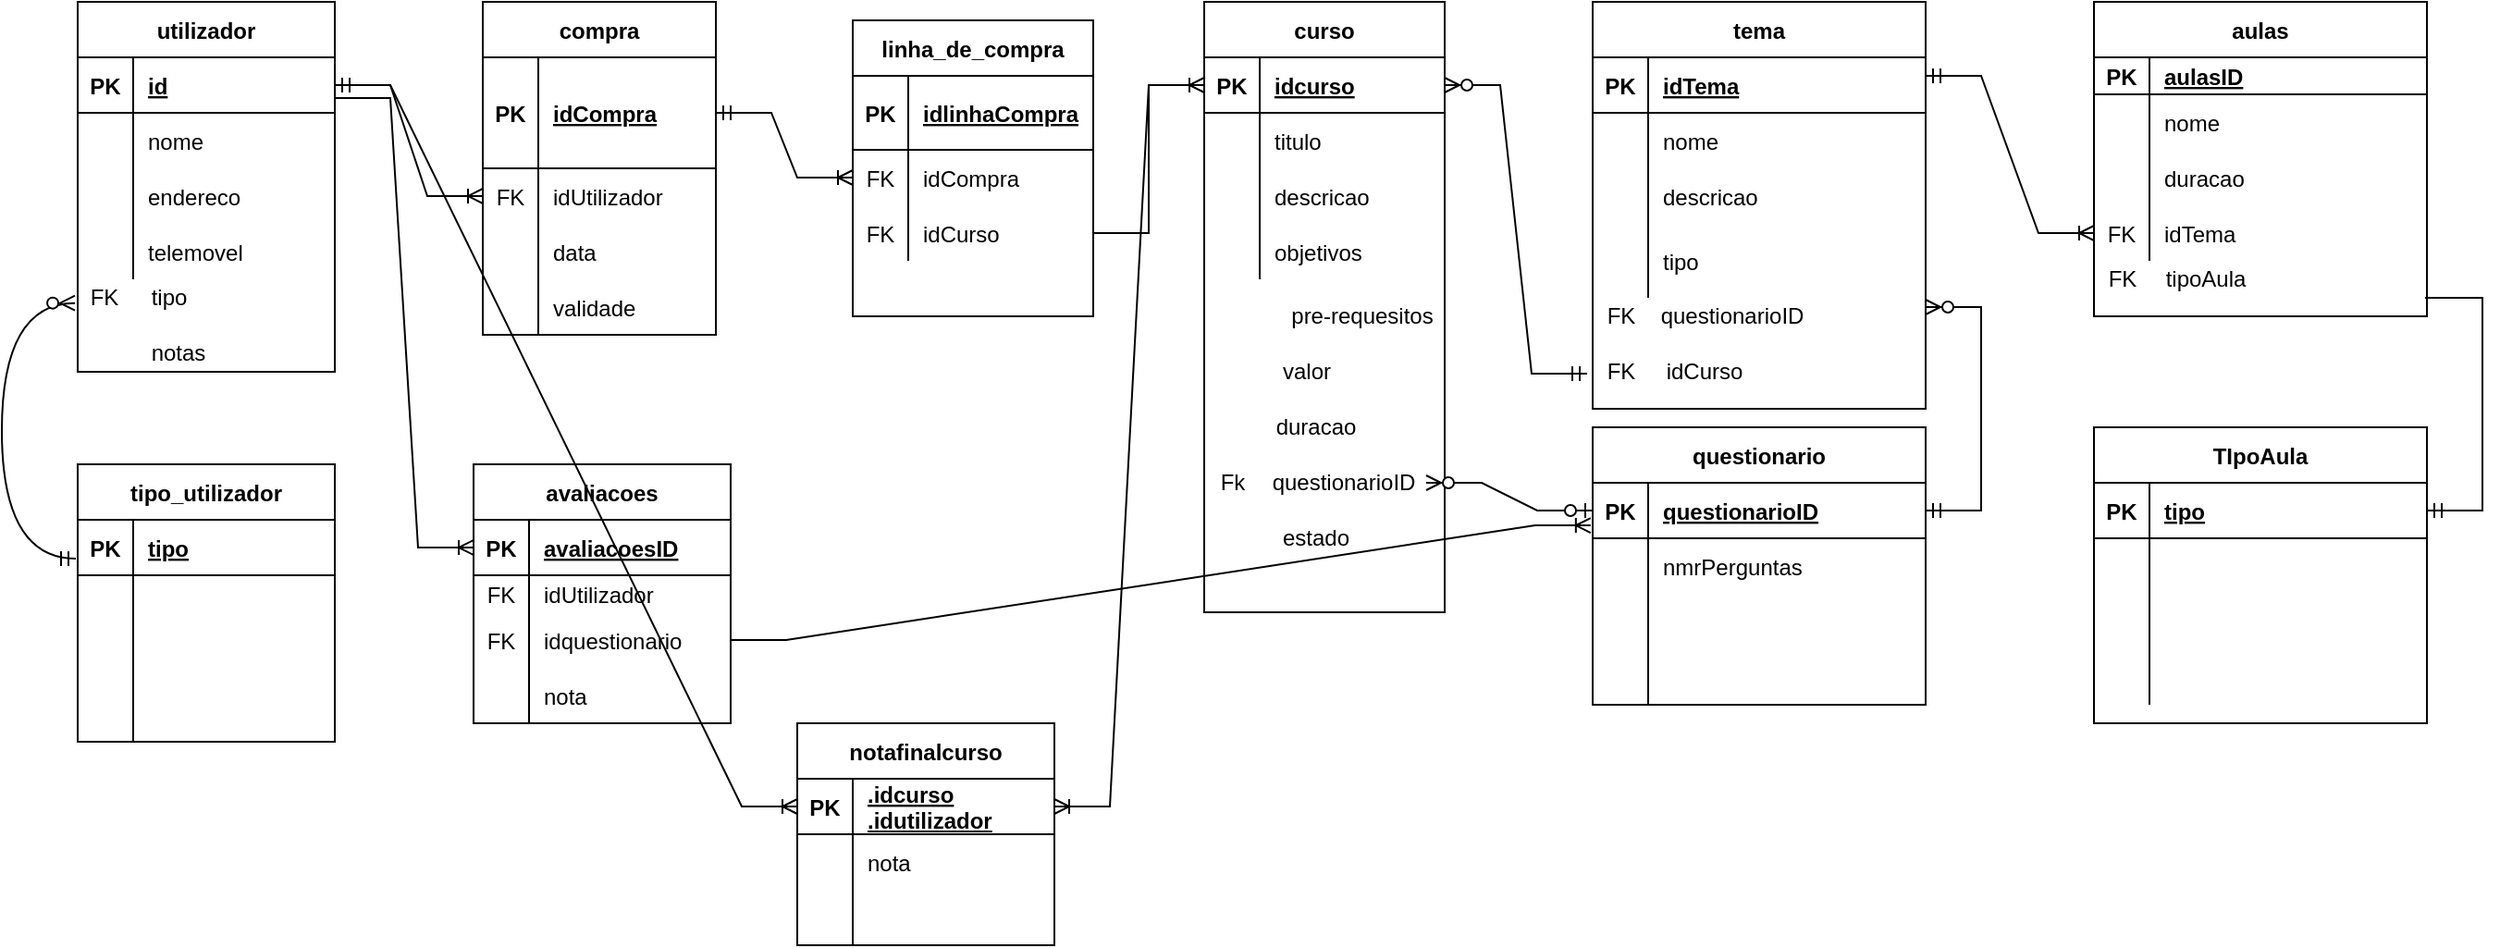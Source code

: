 <mxfile version="15.8.6" type="github">
  <diagram id="vh200znScVI1yW0Zi9pW" name="Page-1">
    <mxGraphModel dx="1662" dy="800" grid="1" gridSize="10" guides="1" tooltips="1" connect="1" arrows="1" fold="1" page="1" pageScale="1" pageWidth="827" pageHeight="1169" math="0" shadow="0">
      <root>
        <mxCell id="0" />
        <mxCell id="1" parent="0" />
        <mxCell id="RiUkdsDSBspVf9KGMONN-1" value="utilizador" style="shape=table;startSize=30;container=1;collapsible=1;childLayout=tableLayout;fixedRows=1;rowLines=0;fontStyle=1;align=center;resizeLast=1;" parent="1" vertex="1">
          <mxGeometry x="61" y="70" width="139" height="200" as="geometry" />
        </mxCell>
        <mxCell id="RiUkdsDSBspVf9KGMONN-2" value="" style="shape=partialRectangle;collapsible=0;dropTarget=0;pointerEvents=0;fillColor=none;top=0;left=0;bottom=1;right=0;points=[[0,0.5],[1,0.5]];portConstraint=eastwest;" parent="RiUkdsDSBspVf9KGMONN-1" vertex="1">
          <mxGeometry y="30" width="139" height="30" as="geometry" />
        </mxCell>
        <mxCell id="RiUkdsDSBspVf9KGMONN-3" value="PK" style="shape=partialRectangle;connectable=0;fillColor=none;top=0;left=0;bottom=0;right=0;fontStyle=1;overflow=hidden;" parent="RiUkdsDSBspVf9KGMONN-2" vertex="1">
          <mxGeometry width="30" height="30" as="geometry">
            <mxRectangle width="30" height="30" as="alternateBounds" />
          </mxGeometry>
        </mxCell>
        <mxCell id="RiUkdsDSBspVf9KGMONN-4" value="id" style="shape=partialRectangle;connectable=0;fillColor=none;top=0;left=0;bottom=0;right=0;align=left;spacingLeft=6;fontStyle=5;overflow=hidden;" parent="RiUkdsDSBspVf9KGMONN-2" vertex="1">
          <mxGeometry x="30" width="109" height="30" as="geometry">
            <mxRectangle width="109" height="30" as="alternateBounds" />
          </mxGeometry>
        </mxCell>
        <mxCell id="RiUkdsDSBspVf9KGMONN-5" value="" style="shape=partialRectangle;collapsible=0;dropTarget=0;pointerEvents=0;fillColor=none;top=0;left=0;bottom=0;right=0;points=[[0,0.5],[1,0.5]];portConstraint=eastwest;" parent="RiUkdsDSBspVf9KGMONN-1" vertex="1">
          <mxGeometry y="60" width="139" height="30" as="geometry" />
        </mxCell>
        <mxCell id="RiUkdsDSBspVf9KGMONN-6" value="" style="shape=partialRectangle;connectable=0;fillColor=none;top=0;left=0;bottom=0;right=0;editable=1;overflow=hidden;" parent="RiUkdsDSBspVf9KGMONN-5" vertex="1">
          <mxGeometry width="30" height="30" as="geometry">
            <mxRectangle width="30" height="30" as="alternateBounds" />
          </mxGeometry>
        </mxCell>
        <mxCell id="RiUkdsDSBspVf9KGMONN-7" value="nome" style="shape=partialRectangle;connectable=0;fillColor=none;top=0;left=0;bottom=0;right=0;align=left;spacingLeft=6;overflow=hidden;" parent="RiUkdsDSBspVf9KGMONN-5" vertex="1">
          <mxGeometry x="30" width="109" height="30" as="geometry">
            <mxRectangle width="109" height="30" as="alternateBounds" />
          </mxGeometry>
        </mxCell>
        <mxCell id="RiUkdsDSBspVf9KGMONN-8" value="" style="shape=partialRectangle;collapsible=0;dropTarget=0;pointerEvents=0;fillColor=none;top=0;left=0;bottom=0;right=0;points=[[0,0.5],[1,0.5]];portConstraint=eastwest;" parent="RiUkdsDSBspVf9KGMONN-1" vertex="1">
          <mxGeometry y="90" width="139" height="30" as="geometry" />
        </mxCell>
        <mxCell id="RiUkdsDSBspVf9KGMONN-9" value="" style="shape=partialRectangle;connectable=0;fillColor=none;top=0;left=0;bottom=0;right=0;editable=1;overflow=hidden;" parent="RiUkdsDSBspVf9KGMONN-8" vertex="1">
          <mxGeometry width="30" height="30" as="geometry">
            <mxRectangle width="30" height="30" as="alternateBounds" />
          </mxGeometry>
        </mxCell>
        <mxCell id="RiUkdsDSBspVf9KGMONN-10" value="endereco" style="shape=partialRectangle;connectable=0;fillColor=none;top=0;left=0;bottom=0;right=0;align=left;spacingLeft=6;overflow=hidden;" parent="RiUkdsDSBspVf9KGMONN-8" vertex="1">
          <mxGeometry x="30" width="109" height="30" as="geometry">
            <mxRectangle width="109" height="30" as="alternateBounds" />
          </mxGeometry>
        </mxCell>
        <mxCell id="RiUkdsDSBspVf9KGMONN-11" value="" style="shape=partialRectangle;collapsible=0;dropTarget=0;pointerEvents=0;fillColor=none;top=0;left=0;bottom=0;right=0;points=[[0,0.5],[1,0.5]];portConstraint=eastwest;" parent="RiUkdsDSBspVf9KGMONN-1" vertex="1">
          <mxGeometry y="120" width="139" height="30" as="geometry" />
        </mxCell>
        <mxCell id="RiUkdsDSBspVf9KGMONN-12" value="" style="shape=partialRectangle;connectable=0;fillColor=none;top=0;left=0;bottom=0;right=0;editable=1;overflow=hidden;" parent="RiUkdsDSBspVf9KGMONN-11" vertex="1">
          <mxGeometry width="30" height="30" as="geometry">
            <mxRectangle width="30" height="30" as="alternateBounds" />
          </mxGeometry>
        </mxCell>
        <mxCell id="RiUkdsDSBspVf9KGMONN-13" value="telemovel" style="shape=partialRectangle;connectable=0;fillColor=none;top=0;left=0;bottom=0;right=0;align=left;spacingLeft=6;overflow=hidden;" parent="RiUkdsDSBspVf9KGMONN-11" vertex="1">
          <mxGeometry x="30" width="109" height="30" as="geometry">
            <mxRectangle width="109" height="30" as="alternateBounds" />
          </mxGeometry>
        </mxCell>
        <mxCell id="RiUkdsDSBspVf9KGMONN-14" value="curso" style="shape=table;startSize=30;container=1;collapsible=1;childLayout=tableLayout;fixedRows=1;rowLines=0;fontStyle=1;align=center;resizeLast=1;" parent="1" vertex="1">
          <mxGeometry x="670" y="70" width="130" height="330" as="geometry" />
        </mxCell>
        <mxCell id="RiUkdsDSBspVf9KGMONN-15" value="" style="shape=partialRectangle;collapsible=0;dropTarget=0;pointerEvents=0;fillColor=none;top=0;left=0;bottom=1;right=0;points=[[0,0.5],[1,0.5]];portConstraint=eastwest;" parent="RiUkdsDSBspVf9KGMONN-14" vertex="1">
          <mxGeometry y="30" width="130" height="30" as="geometry" />
        </mxCell>
        <mxCell id="RiUkdsDSBspVf9KGMONN-16" value="PK" style="shape=partialRectangle;connectable=0;fillColor=none;top=0;left=0;bottom=0;right=0;fontStyle=1;overflow=hidden;" parent="RiUkdsDSBspVf9KGMONN-15" vertex="1">
          <mxGeometry width="30" height="30" as="geometry">
            <mxRectangle width="30" height="30" as="alternateBounds" />
          </mxGeometry>
        </mxCell>
        <mxCell id="RiUkdsDSBspVf9KGMONN-17" value="idcurso" style="shape=partialRectangle;connectable=0;fillColor=none;top=0;left=0;bottom=0;right=0;align=left;spacingLeft=6;fontStyle=5;overflow=hidden;" parent="RiUkdsDSBspVf9KGMONN-15" vertex="1">
          <mxGeometry x="30" width="100" height="30" as="geometry">
            <mxRectangle width="100" height="30" as="alternateBounds" />
          </mxGeometry>
        </mxCell>
        <mxCell id="RiUkdsDSBspVf9KGMONN-18" value="" style="shape=partialRectangle;collapsible=0;dropTarget=0;pointerEvents=0;fillColor=none;top=0;left=0;bottom=0;right=0;points=[[0,0.5],[1,0.5]];portConstraint=eastwest;" parent="RiUkdsDSBspVf9KGMONN-14" vertex="1">
          <mxGeometry y="60" width="130" height="30" as="geometry" />
        </mxCell>
        <mxCell id="RiUkdsDSBspVf9KGMONN-19" value="" style="shape=partialRectangle;connectable=0;fillColor=none;top=0;left=0;bottom=0;right=0;editable=1;overflow=hidden;" parent="RiUkdsDSBspVf9KGMONN-18" vertex="1">
          <mxGeometry width="30" height="30" as="geometry">
            <mxRectangle width="30" height="30" as="alternateBounds" />
          </mxGeometry>
        </mxCell>
        <mxCell id="RiUkdsDSBspVf9KGMONN-20" value="titulo" style="shape=partialRectangle;connectable=0;fillColor=none;top=0;left=0;bottom=0;right=0;align=left;spacingLeft=6;overflow=hidden;" parent="RiUkdsDSBspVf9KGMONN-18" vertex="1">
          <mxGeometry x="30" width="100" height="30" as="geometry">
            <mxRectangle width="100" height="30" as="alternateBounds" />
          </mxGeometry>
        </mxCell>
        <mxCell id="RiUkdsDSBspVf9KGMONN-21" value="" style="shape=partialRectangle;collapsible=0;dropTarget=0;pointerEvents=0;fillColor=none;top=0;left=0;bottom=0;right=0;points=[[0,0.5],[1,0.5]];portConstraint=eastwest;" parent="RiUkdsDSBspVf9KGMONN-14" vertex="1">
          <mxGeometry y="90" width="130" height="30" as="geometry" />
        </mxCell>
        <mxCell id="RiUkdsDSBspVf9KGMONN-22" value="" style="shape=partialRectangle;connectable=0;fillColor=none;top=0;left=0;bottom=0;right=0;editable=1;overflow=hidden;" parent="RiUkdsDSBspVf9KGMONN-21" vertex="1">
          <mxGeometry width="30" height="30" as="geometry">
            <mxRectangle width="30" height="30" as="alternateBounds" />
          </mxGeometry>
        </mxCell>
        <mxCell id="RiUkdsDSBspVf9KGMONN-23" value="descricao" style="shape=partialRectangle;connectable=0;fillColor=none;top=0;left=0;bottom=0;right=0;align=left;spacingLeft=6;overflow=hidden;" parent="RiUkdsDSBspVf9KGMONN-21" vertex="1">
          <mxGeometry x="30" width="100" height="30" as="geometry">
            <mxRectangle width="100" height="30" as="alternateBounds" />
          </mxGeometry>
        </mxCell>
        <mxCell id="RiUkdsDSBspVf9KGMONN-24" value="" style="shape=partialRectangle;collapsible=0;dropTarget=0;pointerEvents=0;fillColor=none;top=0;left=0;bottom=0;right=0;points=[[0,0.5],[1,0.5]];portConstraint=eastwest;" parent="RiUkdsDSBspVf9KGMONN-14" vertex="1">
          <mxGeometry y="120" width="130" height="30" as="geometry" />
        </mxCell>
        <mxCell id="RiUkdsDSBspVf9KGMONN-25" value="" style="shape=partialRectangle;connectable=0;fillColor=none;top=0;left=0;bottom=0;right=0;editable=1;overflow=hidden;" parent="RiUkdsDSBspVf9KGMONN-24" vertex="1">
          <mxGeometry width="30" height="30" as="geometry">
            <mxRectangle width="30" height="30" as="alternateBounds" />
          </mxGeometry>
        </mxCell>
        <mxCell id="RiUkdsDSBspVf9KGMONN-26" value="objetivos" style="shape=partialRectangle;connectable=0;fillColor=none;top=0;left=0;bottom=0;right=0;align=left;spacingLeft=6;overflow=hidden;" parent="RiUkdsDSBspVf9KGMONN-24" vertex="1">
          <mxGeometry x="30" width="100" height="30" as="geometry">
            <mxRectangle width="100" height="30" as="alternateBounds" />
          </mxGeometry>
        </mxCell>
        <mxCell id="RiUkdsDSBspVf9KGMONN-28" value="pre-requesitos" style="text;html=1;align=center;verticalAlign=middle;resizable=0;points=[];autosize=1;strokeColor=none;fillColor=none;" parent="1" vertex="1">
          <mxGeometry x="710" y="230" width="90" height="20" as="geometry" />
        </mxCell>
        <mxCell id="RiUkdsDSBspVf9KGMONN-30" value="duracao&lt;span style=&quot;color: rgba(0 , 0 , 0 , 0) ; font-family: monospace ; font-size: 0px&quot;&gt;%3CmxGraphModel%3E%3Croot%3E%3CmxCell%20id%3D%220%22%2F%3E%3CmxCell%20id%3D%221%22%20parent%3D%220%22%2F%3E%3CmxCell%20id%3D%222%22%20value%3D%22pre-requesitos%22%20style%3D%22text%3Bhtml%3D1%3Balign%3Dcenter%3BverticalAlign%3Dmiddle%3Bresizable%3D0%3Bpoints%3D%5B%5D%3Bautosize%3D1%3BstrokeColor%3Dnone%3BfillColor%3Dnone%3B%22%20vertex%3D%221%22%20parent%3D%221%22%3E%3CmxGeometry%20x%3D%22260%22%20y%3D%22480%22%20width%3D%2290%22%20height%3D%2220%22%20as%3D%22geometry%22%2F%3E%3C%2FmxCell%3E%3C%2Froot%3E%3C%2FmxGraphModel%3E&lt;/span&gt;" style="text;html=1;align=center;verticalAlign=middle;resizable=0;points=[];autosize=1;strokeColor=none;fillColor=none;" parent="1" vertex="1">
          <mxGeometry x="700" y="290" width="60" height="20" as="geometry" />
        </mxCell>
        <mxCell id="RiUkdsDSBspVf9KGMONN-31" value="valor" style="text;html=1;align=center;verticalAlign=middle;resizable=0;points=[];autosize=1;strokeColor=none;fillColor=none;" parent="1" vertex="1">
          <mxGeometry x="705" y="260" width="40" height="20" as="geometry" />
        </mxCell>
        <mxCell id="RiUkdsDSBspVf9KGMONN-34" value="tipo_utilizador" style="shape=table;startSize=30;container=1;collapsible=1;childLayout=tableLayout;fixedRows=1;rowLines=0;fontStyle=1;align=center;resizeLast=1;" parent="1" vertex="1">
          <mxGeometry x="61" y="320" width="139" height="150" as="geometry" />
        </mxCell>
        <mxCell id="RiUkdsDSBspVf9KGMONN-35" value="" style="shape=partialRectangle;collapsible=0;dropTarget=0;pointerEvents=0;fillColor=none;top=0;left=0;bottom=1;right=0;points=[[0,0.5],[1,0.5]];portConstraint=eastwest;" parent="RiUkdsDSBspVf9KGMONN-34" vertex="1">
          <mxGeometry y="30" width="139" height="30" as="geometry" />
        </mxCell>
        <mxCell id="RiUkdsDSBspVf9KGMONN-36" value="PK" style="shape=partialRectangle;connectable=0;fillColor=none;top=0;left=0;bottom=0;right=0;fontStyle=1;overflow=hidden;" parent="RiUkdsDSBspVf9KGMONN-35" vertex="1">
          <mxGeometry width="30" height="30" as="geometry">
            <mxRectangle width="30" height="30" as="alternateBounds" />
          </mxGeometry>
        </mxCell>
        <mxCell id="RiUkdsDSBspVf9KGMONN-37" value="tipo" style="shape=partialRectangle;connectable=0;fillColor=none;top=0;left=0;bottom=0;right=0;align=left;spacingLeft=6;fontStyle=5;overflow=hidden;" parent="RiUkdsDSBspVf9KGMONN-35" vertex="1">
          <mxGeometry x="30" width="109" height="30" as="geometry">
            <mxRectangle width="109" height="30" as="alternateBounds" />
          </mxGeometry>
        </mxCell>
        <mxCell id="RiUkdsDSBspVf9KGMONN-38" value="" style="shape=partialRectangle;collapsible=0;dropTarget=0;pointerEvents=0;fillColor=none;top=0;left=0;bottom=0;right=0;points=[[0,0.5],[1,0.5]];portConstraint=eastwest;" parent="RiUkdsDSBspVf9KGMONN-34" vertex="1">
          <mxGeometry y="60" width="139" height="30" as="geometry" />
        </mxCell>
        <mxCell id="RiUkdsDSBspVf9KGMONN-39" value="" style="shape=partialRectangle;connectable=0;fillColor=none;top=0;left=0;bottom=0;right=0;editable=1;overflow=hidden;" parent="RiUkdsDSBspVf9KGMONN-38" vertex="1">
          <mxGeometry width="30" height="30" as="geometry">
            <mxRectangle width="30" height="30" as="alternateBounds" />
          </mxGeometry>
        </mxCell>
        <mxCell id="RiUkdsDSBspVf9KGMONN-40" value="" style="shape=partialRectangle;connectable=0;fillColor=none;top=0;left=0;bottom=0;right=0;align=left;spacingLeft=6;overflow=hidden;" parent="RiUkdsDSBspVf9KGMONN-38" vertex="1">
          <mxGeometry x="30" width="109" height="30" as="geometry">
            <mxRectangle width="109" height="30" as="alternateBounds" />
          </mxGeometry>
        </mxCell>
        <mxCell id="RiUkdsDSBspVf9KGMONN-41" value="" style="shape=partialRectangle;collapsible=0;dropTarget=0;pointerEvents=0;fillColor=none;top=0;left=0;bottom=0;right=0;points=[[0,0.5],[1,0.5]];portConstraint=eastwest;" parent="RiUkdsDSBspVf9KGMONN-34" vertex="1">
          <mxGeometry y="90" width="139" height="30" as="geometry" />
        </mxCell>
        <mxCell id="RiUkdsDSBspVf9KGMONN-42" value="" style="shape=partialRectangle;connectable=0;fillColor=none;top=0;left=0;bottom=0;right=0;editable=1;overflow=hidden;" parent="RiUkdsDSBspVf9KGMONN-41" vertex="1">
          <mxGeometry width="30" height="30" as="geometry">
            <mxRectangle width="30" height="30" as="alternateBounds" />
          </mxGeometry>
        </mxCell>
        <mxCell id="RiUkdsDSBspVf9KGMONN-43" value="" style="shape=partialRectangle;connectable=0;fillColor=none;top=0;left=0;bottom=0;right=0;align=left;spacingLeft=6;overflow=hidden;" parent="RiUkdsDSBspVf9KGMONN-41" vertex="1">
          <mxGeometry x="30" width="109" height="30" as="geometry">
            <mxRectangle width="109" height="30" as="alternateBounds" />
          </mxGeometry>
        </mxCell>
        <mxCell id="RiUkdsDSBspVf9KGMONN-44" value="" style="shape=partialRectangle;collapsible=0;dropTarget=0;pointerEvents=0;fillColor=none;top=0;left=0;bottom=0;right=0;points=[[0,0.5],[1,0.5]];portConstraint=eastwest;" parent="RiUkdsDSBspVf9KGMONN-34" vertex="1">
          <mxGeometry y="120" width="139" height="30" as="geometry" />
        </mxCell>
        <mxCell id="RiUkdsDSBspVf9KGMONN-45" value="" style="shape=partialRectangle;connectable=0;fillColor=none;top=0;left=0;bottom=0;right=0;editable=1;overflow=hidden;" parent="RiUkdsDSBspVf9KGMONN-44" vertex="1">
          <mxGeometry width="30" height="30" as="geometry">
            <mxRectangle width="30" height="30" as="alternateBounds" />
          </mxGeometry>
        </mxCell>
        <mxCell id="RiUkdsDSBspVf9KGMONN-46" value="" style="shape=partialRectangle;connectable=0;fillColor=none;top=0;left=0;bottom=0;right=0;align=left;spacingLeft=6;overflow=hidden;" parent="RiUkdsDSBspVf9KGMONN-44" vertex="1">
          <mxGeometry x="30" width="109" height="30" as="geometry">
            <mxRectangle width="109" height="30" as="alternateBounds" />
          </mxGeometry>
        </mxCell>
        <mxCell id="RiUkdsDSBspVf9KGMONN-47" value="" style="edgeStyle=orthogonalEdgeStyle;fontSize=12;html=1;endArrow=ERzeroToMany;startArrow=ERmandOne;rounded=0;entryX=-0.016;entryY=0.641;entryDx=0;entryDy=0;entryPerimeter=0;elbow=vertical;curved=1;" parent="1" target="RiUkdsDSBspVf9KGMONN-49" edge="1">
          <mxGeometry width="100" height="100" relative="1" as="geometry">
            <mxPoint x="60" y="371" as="sourcePoint" />
            <mxPoint x="140" y="230" as="targetPoint" />
            <Array as="points">
              <mxPoint x="20" y="371" />
              <mxPoint x="20" y="233" />
            </Array>
          </mxGeometry>
        </mxCell>
        <mxCell id="RiUkdsDSBspVf9KGMONN-48" value="tipo" style="text;html=1;align=center;verticalAlign=middle;resizable=0;points=[];autosize=1;strokeColor=none;fillColor=none;" parent="1" vertex="1">
          <mxGeometry x="95" y="220" width="30" height="20" as="geometry" />
        </mxCell>
        <mxCell id="RiUkdsDSBspVf9KGMONN-49" value="FK" style="text;html=1;align=center;verticalAlign=middle;resizable=0;points=[];autosize=1;strokeColor=none;fillColor=none;" parent="1" vertex="1">
          <mxGeometry x="60" y="220" width="30" height="20" as="geometry" />
        </mxCell>
        <mxCell id="RiUkdsDSBspVf9KGMONN-50" value="compra" style="shape=table;startSize=30;container=1;collapsible=1;childLayout=tableLayout;fixedRows=1;rowLines=0;fontStyle=1;align=center;resizeLast=1;" parent="1" vertex="1">
          <mxGeometry x="280" y="70" width="126" height="180" as="geometry" />
        </mxCell>
        <mxCell id="RiUkdsDSBspVf9KGMONN-51" value="" style="shape=partialRectangle;collapsible=0;dropTarget=0;pointerEvents=0;fillColor=none;top=0;left=0;bottom=1;right=0;points=[[0,0.5],[1,0.5]];portConstraint=eastwest;" parent="RiUkdsDSBspVf9KGMONN-50" vertex="1">
          <mxGeometry y="30" width="126" height="60" as="geometry" />
        </mxCell>
        <mxCell id="RiUkdsDSBspVf9KGMONN-52" value="PK" style="shape=partialRectangle;connectable=0;fillColor=none;top=0;left=0;bottom=0;right=0;fontStyle=1;overflow=hidden;" parent="RiUkdsDSBspVf9KGMONN-51" vertex="1">
          <mxGeometry width="30" height="60" as="geometry">
            <mxRectangle width="30" height="60" as="alternateBounds" />
          </mxGeometry>
        </mxCell>
        <mxCell id="RiUkdsDSBspVf9KGMONN-53" value="idCompra" style="shape=partialRectangle;connectable=0;fillColor=none;top=0;left=0;bottom=0;right=0;align=left;spacingLeft=6;fontStyle=5;overflow=hidden;" parent="RiUkdsDSBspVf9KGMONN-51" vertex="1">
          <mxGeometry x="30" width="96" height="60" as="geometry">
            <mxRectangle width="96" height="60" as="alternateBounds" />
          </mxGeometry>
        </mxCell>
        <mxCell id="RiUkdsDSBspVf9KGMONN-54" value="" style="shape=partialRectangle;collapsible=0;dropTarget=0;pointerEvents=0;fillColor=none;top=0;left=0;bottom=0;right=0;points=[[0,0.5],[1,0.5]];portConstraint=eastwest;" parent="RiUkdsDSBspVf9KGMONN-50" vertex="1">
          <mxGeometry y="90" width="126" height="30" as="geometry" />
        </mxCell>
        <mxCell id="RiUkdsDSBspVf9KGMONN-55" value="FK" style="shape=partialRectangle;connectable=0;fillColor=none;top=0;left=0;bottom=0;right=0;editable=1;overflow=hidden;" parent="RiUkdsDSBspVf9KGMONN-54" vertex="1">
          <mxGeometry width="30" height="30" as="geometry">
            <mxRectangle width="30" height="30" as="alternateBounds" />
          </mxGeometry>
        </mxCell>
        <mxCell id="RiUkdsDSBspVf9KGMONN-56" value="idUtilizador" style="shape=partialRectangle;connectable=0;fillColor=none;top=0;left=0;bottom=0;right=0;align=left;spacingLeft=6;overflow=hidden;" parent="RiUkdsDSBspVf9KGMONN-54" vertex="1">
          <mxGeometry x="30" width="96" height="30" as="geometry">
            <mxRectangle width="96" height="30" as="alternateBounds" />
          </mxGeometry>
        </mxCell>
        <mxCell id="RiUkdsDSBspVf9KGMONN-57" value="" style="shape=partialRectangle;collapsible=0;dropTarget=0;pointerEvents=0;fillColor=none;top=0;left=0;bottom=0;right=0;points=[[0,0.5],[1,0.5]];portConstraint=eastwest;" parent="RiUkdsDSBspVf9KGMONN-50" vertex="1">
          <mxGeometry y="120" width="126" height="30" as="geometry" />
        </mxCell>
        <mxCell id="RiUkdsDSBspVf9KGMONN-58" value="" style="shape=partialRectangle;connectable=0;fillColor=none;top=0;left=0;bottom=0;right=0;editable=1;overflow=hidden;" parent="RiUkdsDSBspVf9KGMONN-57" vertex="1">
          <mxGeometry width="30" height="30" as="geometry">
            <mxRectangle width="30" height="30" as="alternateBounds" />
          </mxGeometry>
        </mxCell>
        <mxCell id="RiUkdsDSBspVf9KGMONN-59" value="data" style="shape=partialRectangle;connectable=0;fillColor=none;top=0;left=0;bottom=0;right=0;align=left;spacingLeft=6;overflow=hidden;" parent="RiUkdsDSBspVf9KGMONN-57" vertex="1">
          <mxGeometry x="30" width="96" height="30" as="geometry">
            <mxRectangle width="96" height="30" as="alternateBounds" />
          </mxGeometry>
        </mxCell>
        <mxCell id="RiUkdsDSBspVf9KGMONN-60" value="" style="shape=partialRectangle;collapsible=0;dropTarget=0;pointerEvents=0;fillColor=none;top=0;left=0;bottom=0;right=0;points=[[0,0.5],[1,0.5]];portConstraint=eastwest;" parent="RiUkdsDSBspVf9KGMONN-50" vertex="1">
          <mxGeometry y="150" width="126" height="30" as="geometry" />
        </mxCell>
        <mxCell id="RiUkdsDSBspVf9KGMONN-61" value="" style="shape=partialRectangle;connectable=0;fillColor=none;top=0;left=0;bottom=0;right=0;editable=1;overflow=hidden;" parent="RiUkdsDSBspVf9KGMONN-60" vertex="1">
          <mxGeometry width="30" height="30" as="geometry">
            <mxRectangle width="30" height="30" as="alternateBounds" />
          </mxGeometry>
        </mxCell>
        <mxCell id="RiUkdsDSBspVf9KGMONN-62" value="validade" style="shape=partialRectangle;connectable=0;fillColor=none;top=0;left=0;bottom=0;right=0;align=left;spacingLeft=6;overflow=hidden;" parent="RiUkdsDSBspVf9KGMONN-60" vertex="1">
          <mxGeometry x="30" width="96" height="30" as="geometry">
            <mxRectangle width="96" height="30" as="alternateBounds" />
          </mxGeometry>
        </mxCell>
        <mxCell id="RiUkdsDSBspVf9KGMONN-63" value="linha_de_compra" style="shape=table;startSize=30;container=1;collapsible=1;childLayout=tableLayout;fixedRows=1;rowLines=0;fontStyle=1;align=center;resizeLast=1;" parent="1" vertex="1">
          <mxGeometry x="480" y="80" width="130" height="160" as="geometry" />
        </mxCell>
        <mxCell id="RiUkdsDSBspVf9KGMONN-64" value="" style="shape=partialRectangle;collapsible=0;dropTarget=0;pointerEvents=0;fillColor=none;top=0;left=0;bottom=1;right=0;points=[[0,0.5],[1,0.5]];portConstraint=eastwest;" parent="RiUkdsDSBspVf9KGMONN-63" vertex="1">
          <mxGeometry y="30" width="130" height="40" as="geometry" />
        </mxCell>
        <mxCell id="RiUkdsDSBspVf9KGMONN-65" value="PK" style="shape=partialRectangle;connectable=0;fillColor=none;top=0;left=0;bottom=0;right=0;fontStyle=1;overflow=hidden;" parent="RiUkdsDSBspVf9KGMONN-64" vertex="1">
          <mxGeometry width="30" height="40" as="geometry">
            <mxRectangle width="30" height="40" as="alternateBounds" />
          </mxGeometry>
        </mxCell>
        <mxCell id="RiUkdsDSBspVf9KGMONN-66" value="idlinhaCompra" style="shape=partialRectangle;connectable=0;fillColor=none;top=0;left=0;bottom=0;right=0;align=left;spacingLeft=6;fontStyle=5;overflow=hidden;" parent="RiUkdsDSBspVf9KGMONN-64" vertex="1">
          <mxGeometry x="30" width="100" height="40" as="geometry">
            <mxRectangle width="100" height="40" as="alternateBounds" />
          </mxGeometry>
        </mxCell>
        <mxCell id="RiUkdsDSBspVf9KGMONN-67" value="" style="shape=partialRectangle;collapsible=0;dropTarget=0;pointerEvents=0;fillColor=none;top=0;left=0;bottom=0;right=0;points=[[0,0.5],[1,0.5]];portConstraint=eastwest;" parent="RiUkdsDSBspVf9KGMONN-63" vertex="1">
          <mxGeometry y="70" width="130" height="30" as="geometry" />
        </mxCell>
        <mxCell id="RiUkdsDSBspVf9KGMONN-68" value="FK" style="shape=partialRectangle;connectable=0;fillColor=none;top=0;left=0;bottom=0;right=0;editable=1;overflow=hidden;" parent="RiUkdsDSBspVf9KGMONN-67" vertex="1">
          <mxGeometry width="30" height="30" as="geometry">
            <mxRectangle width="30" height="30" as="alternateBounds" />
          </mxGeometry>
        </mxCell>
        <mxCell id="RiUkdsDSBspVf9KGMONN-69" value="idCompra" style="shape=partialRectangle;connectable=0;fillColor=none;top=0;left=0;bottom=0;right=0;align=left;spacingLeft=6;overflow=hidden;" parent="RiUkdsDSBspVf9KGMONN-67" vertex="1">
          <mxGeometry x="30" width="100" height="30" as="geometry">
            <mxRectangle width="100" height="30" as="alternateBounds" />
          </mxGeometry>
        </mxCell>
        <mxCell id="RiUkdsDSBspVf9KGMONN-73" value="" style="shape=partialRectangle;collapsible=0;dropTarget=0;pointerEvents=0;fillColor=none;top=0;left=0;bottom=0;right=0;points=[[0,0.5],[1,0.5]];portConstraint=eastwest;" parent="RiUkdsDSBspVf9KGMONN-63" vertex="1">
          <mxGeometry y="100" width="130" height="30" as="geometry" />
        </mxCell>
        <mxCell id="RiUkdsDSBspVf9KGMONN-74" value="FK" style="shape=partialRectangle;connectable=0;fillColor=none;top=0;left=0;bottom=0;right=0;editable=1;overflow=hidden;" parent="RiUkdsDSBspVf9KGMONN-73" vertex="1">
          <mxGeometry width="30" height="30" as="geometry">
            <mxRectangle width="30" height="30" as="alternateBounds" />
          </mxGeometry>
        </mxCell>
        <mxCell id="RiUkdsDSBspVf9KGMONN-75" value="idCurso" style="shape=partialRectangle;connectable=0;fillColor=none;top=0;left=0;bottom=0;right=0;align=left;spacingLeft=6;overflow=hidden;" parent="RiUkdsDSBspVf9KGMONN-73" vertex="1">
          <mxGeometry x="30" width="100" height="30" as="geometry">
            <mxRectangle width="100" height="30" as="alternateBounds" />
          </mxGeometry>
        </mxCell>
        <mxCell id="RiUkdsDSBspVf9KGMONN-79" value="" style="edgeStyle=entityRelationEdgeStyle;fontSize=12;html=1;endArrow=ERoneToMany;startArrow=ERmandOne;rounded=0;entryX=0;entryY=0.5;entryDx=0;entryDy=0;" parent="1" source="RiUkdsDSBspVf9KGMONN-2" target="RiUkdsDSBspVf9KGMONN-54" edge="1">
          <mxGeometry width="100" height="100" relative="1" as="geometry">
            <mxPoint x="310" y="340" as="sourcePoint" />
            <mxPoint x="410" y="240" as="targetPoint" />
          </mxGeometry>
        </mxCell>
        <mxCell id="RiUkdsDSBspVf9KGMONN-80" value="" style="edgeStyle=entityRelationEdgeStyle;fontSize=12;html=1;endArrow=ERoneToMany;startArrow=ERmandOne;rounded=0;entryX=0;entryY=0.5;entryDx=0;entryDy=0;" parent="1" source="RiUkdsDSBspVf9KGMONN-51" target="RiUkdsDSBspVf9KGMONN-67" edge="1">
          <mxGeometry width="100" height="100" relative="1" as="geometry">
            <mxPoint x="414" y="185.0" as="sourcePoint" />
            <mxPoint x="480" y="177" as="targetPoint" />
          </mxGeometry>
        </mxCell>
        <mxCell id="RiUkdsDSBspVf9KGMONN-95" value="tema" style="shape=table;startSize=30;container=1;collapsible=1;childLayout=tableLayout;fixedRows=1;rowLines=0;fontStyle=1;align=center;resizeLast=1;" parent="1" vertex="1">
          <mxGeometry x="880" y="70" width="180" height="220" as="geometry" />
        </mxCell>
        <mxCell id="RiUkdsDSBspVf9KGMONN-96" value="" style="shape=partialRectangle;collapsible=0;dropTarget=0;pointerEvents=0;fillColor=none;top=0;left=0;bottom=1;right=0;points=[[0,0.5],[1,0.5]];portConstraint=eastwest;" parent="RiUkdsDSBspVf9KGMONN-95" vertex="1">
          <mxGeometry y="30" width="180" height="30" as="geometry" />
        </mxCell>
        <mxCell id="RiUkdsDSBspVf9KGMONN-97" value="PK" style="shape=partialRectangle;connectable=0;fillColor=none;top=0;left=0;bottom=0;right=0;fontStyle=1;overflow=hidden;" parent="RiUkdsDSBspVf9KGMONN-96" vertex="1">
          <mxGeometry width="30" height="30" as="geometry">
            <mxRectangle width="30" height="30" as="alternateBounds" />
          </mxGeometry>
        </mxCell>
        <mxCell id="RiUkdsDSBspVf9KGMONN-98" value="idTema" style="shape=partialRectangle;connectable=0;fillColor=none;top=0;left=0;bottom=0;right=0;align=left;spacingLeft=6;fontStyle=5;overflow=hidden;" parent="RiUkdsDSBspVf9KGMONN-96" vertex="1">
          <mxGeometry x="30" width="150" height="30" as="geometry">
            <mxRectangle width="150" height="30" as="alternateBounds" />
          </mxGeometry>
        </mxCell>
        <mxCell id="RiUkdsDSBspVf9KGMONN-99" value="" style="shape=partialRectangle;collapsible=0;dropTarget=0;pointerEvents=0;fillColor=none;top=0;left=0;bottom=0;right=0;points=[[0,0.5],[1,0.5]];portConstraint=eastwest;" parent="RiUkdsDSBspVf9KGMONN-95" vertex="1">
          <mxGeometry y="60" width="180" height="30" as="geometry" />
        </mxCell>
        <mxCell id="RiUkdsDSBspVf9KGMONN-100" value="" style="shape=partialRectangle;connectable=0;fillColor=none;top=0;left=0;bottom=0;right=0;editable=1;overflow=hidden;" parent="RiUkdsDSBspVf9KGMONN-99" vertex="1">
          <mxGeometry width="30" height="30" as="geometry">
            <mxRectangle width="30" height="30" as="alternateBounds" />
          </mxGeometry>
        </mxCell>
        <mxCell id="RiUkdsDSBspVf9KGMONN-101" value="nome" style="shape=partialRectangle;connectable=0;fillColor=none;top=0;left=0;bottom=0;right=0;align=left;spacingLeft=6;overflow=hidden;" parent="RiUkdsDSBspVf9KGMONN-99" vertex="1">
          <mxGeometry x="30" width="150" height="30" as="geometry">
            <mxRectangle width="150" height="30" as="alternateBounds" />
          </mxGeometry>
        </mxCell>
        <mxCell id="RiUkdsDSBspVf9KGMONN-102" value="" style="shape=partialRectangle;collapsible=0;dropTarget=0;pointerEvents=0;fillColor=none;top=0;left=0;bottom=0;right=0;points=[[0,0.5],[1,0.5]];portConstraint=eastwest;" parent="RiUkdsDSBspVf9KGMONN-95" vertex="1">
          <mxGeometry y="90" width="180" height="30" as="geometry" />
        </mxCell>
        <mxCell id="RiUkdsDSBspVf9KGMONN-103" value="" style="shape=partialRectangle;connectable=0;fillColor=none;top=0;left=0;bottom=0;right=0;editable=1;overflow=hidden;" parent="RiUkdsDSBspVf9KGMONN-102" vertex="1">
          <mxGeometry width="30" height="30" as="geometry">
            <mxRectangle width="30" height="30" as="alternateBounds" />
          </mxGeometry>
        </mxCell>
        <mxCell id="RiUkdsDSBspVf9KGMONN-104" value="descricao" style="shape=partialRectangle;connectable=0;fillColor=none;top=0;left=0;bottom=0;right=0;align=left;spacingLeft=6;overflow=hidden;" parent="RiUkdsDSBspVf9KGMONN-102" vertex="1">
          <mxGeometry x="30" width="150" height="30" as="geometry">
            <mxRectangle width="150" height="30" as="alternateBounds" />
          </mxGeometry>
        </mxCell>
        <mxCell id="RiUkdsDSBspVf9KGMONN-105" value="" style="shape=partialRectangle;collapsible=0;dropTarget=0;pointerEvents=0;fillColor=none;top=0;left=0;bottom=0;right=0;points=[[0,0.5],[1,0.5]];portConstraint=eastwest;" parent="RiUkdsDSBspVf9KGMONN-95" vertex="1">
          <mxGeometry y="120" width="180" height="40" as="geometry" />
        </mxCell>
        <mxCell id="RiUkdsDSBspVf9KGMONN-106" value="" style="shape=partialRectangle;connectable=0;fillColor=none;top=0;left=0;bottom=0;right=0;editable=1;overflow=hidden;" parent="RiUkdsDSBspVf9KGMONN-105" vertex="1">
          <mxGeometry width="30" height="40" as="geometry">
            <mxRectangle width="30" height="40" as="alternateBounds" />
          </mxGeometry>
        </mxCell>
        <mxCell id="RiUkdsDSBspVf9KGMONN-107" value="tipo" style="shape=partialRectangle;connectable=0;fillColor=none;top=0;left=0;bottom=0;right=0;align=left;spacingLeft=6;overflow=hidden;" parent="RiUkdsDSBspVf9KGMONN-105" vertex="1">
          <mxGeometry x="30" width="150" height="40" as="geometry">
            <mxRectangle width="150" height="40" as="alternateBounds" />
          </mxGeometry>
        </mxCell>
        <mxCell id="RiUkdsDSBspVf9KGMONN-108" value="aulas" style="shape=table;startSize=30;container=1;collapsible=1;childLayout=tableLayout;fixedRows=1;rowLines=0;fontStyle=1;align=center;resizeLast=1;" parent="1" vertex="1">
          <mxGeometry x="1151" y="70" width="180" height="170" as="geometry" />
        </mxCell>
        <mxCell id="RiUkdsDSBspVf9KGMONN-109" value="" style="shape=partialRectangle;collapsible=0;dropTarget=0;pointerEvents=0;fillColor=none;top=0;left=0;bottom=1;right=0;points=[[0,0.5],[1,0.5]];portConstraint=eastwest;" parent="RiUkdsDSBspVf9KGMONN-108" vertex="1">
          <mxGeometry y="30" width="180" height="20" as="geometry" />
        </mxCell>
        <mxCell id="RiUkdsDSBspVf9KGMONN-110" value="PK" style="shape=partialRectangle;connectable=0;fillColor=none;top=0;left=0;bottom=0;right=0;fontStyle=1;overflow=hidden;" parent="RiUkdsDSBspVf9KGMONN-109" vertex="1">
          <mxGeometry width="30" height="20" as="geometry">
            <mxRectangle width="30" height="20" as="alternateBounds" />
          </mxGeometry>
        </mxCell>
        <mxCell id="RiUkdsDSBspVf9KGMONN-111" value="aulasID" style="shape=partialRectangle;connectable=0;fillColor=none;top=0;left=0;bottom=0;right=0;align=left;spacingLeft=6;fontStyle=5;overflow=hidden;" parent="RiUkdsDSBspVf9KGMONN-109" vertex="1">
          <mxGeometry x="30" width="150" height="20" as="geometry">
            <mxRectangle width="150" height="20" as="alternateBounds" />
          </mxGeometry>
        </mxCell>
        <mxCell id="RiUkdsDSBspVf9KGMONN-112" value="" style="shape=partialRectangle;collapsible=0;dropTarget=0;pointerEvents=0;fillColor=none;top=0;left=0;bottom=0;right=0;points=[[0,0.5],[1,0.5]];portConstraint=eastwest;" parent="RiUkdsDSBspVf9KGMONN-108" vertex="1">
          <mxGeometry y="50" width="180" height="30" as="geometry" />
        </mxCell>
        <mxCell id="RiUkdsDSBspVf9KGMONN-113" value="" style="shape=partialRectangle;connectable=0;fillColor=none;top=0;left=0;bottom=0;right=0;editable=1;overflow=hidden;" parent="RiUkdsDSBspVf9KGMONN-112" vertex="1">
          <mxGeometry width="30" height="30" as="geometry">
            <mxRectangle width="30" height="30" as="alternateBounds" />
          </mxGeometry>
        </mxCell>
        <mxCell id="RiUkdsDSBspVf9KGMONN-114" value="nome" style="shape=partialRectangle;connectable=0;fillColor=none;top=0;left=0;bottom=0;right=0;align=left;spacingLeft=6;overflow=hidden;" parent="RiUkdsDSBspVf9KGMONN-112" vertex="1">
          <mxGeometry x="30" width="150" height="30" as="geometry">
            <mxRectangle width="150" height="30" as="alternateBounds" />
          </mxGeometry>
        </mxCell>
        <mxCell id="RiUkdsDSBspVf9KGMONN-115" value="" style="shape=partialRectangle;collapsible=0;dropTarget=0;pointerEvents=0;fillColor=none;top=0;left=0;bottom=0;right=0;points=[[0,0.5],[1,0.5]];portConstraint=eastwest;" parent="RiUkdsDSBspVf9KGMONN-108" vertex="1">
          <mxGeometry y="80" width="180" height="30" as="geometry" />
        </mxCell>
        <mxCell id="RiUkdsDSBspVf9KGMONN-116" value="" style="shape=partialRectangle;connectable=0;fillColor=none;top=0;left=0;bottom=0;right=0;editable=1;overflow=hidden;" parent="RiUkdsDSBspVf9KGMONN-115" vertex="1">
          <mxGeometry width="30" height="30" as="geometry">
            <mxRectangle width="30" height="30" as="alternateBounds" />
          </mxGeometry>
        </mxCell>
        <mxCell id="RiUkdsDSBspVf9KGMONN-117" value="duracao" style="shape=partialRectangle;connectable=0;fillColor=none;top=0;left=0;bottom=0;right=0;align=left;spacingLeft=6;overflow=hidden;" parent="RiUkdsDSBspVf9KGMONN-115" vertex="1">
          <mxGeometry x="30" width="150" height="30" as="geometry">
            <mxRectangle width="150" height="30" as="alternateBounds" />
          </mxGeometry>
        </mxCell>
        <mxCell id="RiUkdsDSBspVf9KGMONN-118" value="" style="shape=partialRectangle;collapsible=0;dropTarget=0;pointerEvents=0;fillColor=none;top=0;left=0;bottom=0;right=0;points=[[0,0.5],[1,0.5]];portConstraint=eastwest;" parent="RiUkdsDSBspVf9KGMONN-108" vertex="1">
          <mxGeometry y="110" width="180" height="30" as="geometry" />
        </mxCell>
        <mxCell id="RiUkdsDSBspVf9KGMONN-119" value="FK" style="shape=partialRectangle;connectable=0;fillColor=none;top=0;left=0;bottom=0;right=0;editable=1;overflow=hidden;" parent="RiUkdsDSBspVf9KGMONN-118" vertex="1">
          <mxGeometry width="30" height="30" as="geometry">
            <mxRectangle width="30" height="30" as="alternateBounds" />
          </mxGeometry>
        </mxCell>
        <mxCell id="RiUkdsDSBspVf9KGMONN-120" value="idTema" style="shape=partialRectangle;connectable=0;fillColor=none;top=0;left=0;bottom=0;right=0;align=left;spacingLeft=6;overflow=hidden;" parent="RiUkdsDSBspVf9KGMONN-118" vertex="1">
          <mxGeometry x="30" width="150" height="30" as="geometry">
            <mxRectangle width="150" height="30" as="alternateBounds" />
          </mxGeometry>
        </mxCell>
        <mxCell id="RiUkdsDSBspVf9KGMONN-121" value="TIpoAula" style="shape=table;startSize=30;container=1;collapsible=1;childLayout=tableLayout;fixedRows=1;rowLines=0;fontStyle=1;align=center;resizeLast=1;" parent="1" vertex="1">
          <mxGeometry x="1151" y="300" width="180" height="160" as="geometry" />
        </mxCell>
        <mxCell id="RiUkdsDSBspVf9KGMONN-122" value="" style="shape=partialRectangle;collapsible=0;dropTarget=0;pointerEvents=0;fillColor=none;top=0;left=0;bottom=1;right=0;points=[[0,0.5],[1,0.5]];portConstraint=eastwest;" parent="RiUkdsDSBspVf9KGMONN-121" vertex="1">
          <mxGeometry y="30" width="180" height="30" as="geometry" />
        </mxCell>
        <mxCell id="RiUkdsDSBspVf9KGMONN-123" value="PK" style="shape=partialRectangle;connectable=0;fillColor=none;top=0;left=0;bottom=0;right=0;fontStyle=1;overflow=hidden;" parent="RiUkdsDSBspVf9KGMONN-122" vertex="1">
          <mxGeometry width="30" height="30" as="geometry">
            <mxRectangle width="30" height="30" as="alternateBounds" />
          </mxGeometry>
        </mxCell>
        <mxCell id="RiUkdsDSBspVf9KGMONN-124" value="tipo" style="shape=partialRectangle;connectable=0;fillColor=none;top=0;left=0;bottom=0;right=0;align=left;spacingLeft=6;fontStyle=5;overflow=hidden;" parent="RiUkdsDSBspVf9KGMONN-122" vertex="1">
          <mxGeometry x="30" width="150" height="30" as="geometry">
            <mxRectangle width="150" height="30" as="alternateBounds" />
          </mxGeometry>
        </mxCell>
        <mxCell id="RiUkdsDSBspVf9KGMONN-125" value="" style="shape=partialRectangle;collapsible=0;dropTarget=0;pointerEvents=0;fillColor=none;top=0;left=0;bottom=0;right=0;points=[[0,0.5],[1,0.5]];portConstraint=eastwest;" parent="RiUkdsDSBspVf9KGMONN-121" vertex="1">
          <mxGeometry y="60" width="180" height="30" as="geometry" />
        </mxCell>
        <mxCell id="RiUkdsDSBspVf9KGMONN-126" value="" style="shape=partialRectangle;connectable=0;fillColor=none;top=0;left=0;bottom=0;right=0;editable=1;overflow=hidden;" parent="RiUkdsDSBspVf9KGMONN-125" vertex="1">
          <mxGeometry width="30" height="30" as="geometry">
            <mxRectangle width="30" height="30" as="alternateBounds" />
          </mxGeometry>
        </mxCell>
        <mxCell id="RiUkdsDSBspVf9KGMONN-127" value="" style="shape=partialRectangle;connectable=0;fillColor=none;top=0;left=0;bottom=0;right=0;align=left;spacingLeft=6;overflow=hidden;" parent="RiUkdsDSBspVf9KGMONN-125" vertex="1">
          <mxGeometry x="30" width="150" height="30" as="geometry">
            <mxRectangle width="150" height="30" as="alternateBounds" />
          </mxGeometry>
        </mxCell>
        <mxCell id="RiUkdsDSBspVf9KGMONN-128" value="" style="shape=partialRectangle;collapsible=0;dropTarget=0;pointerEvents=0;fillColor=none;top=0;left=0;bottom=0;right=0;points=[[0,0.5],[1,0.5]];portConstraint=eastwest;" parent="RiUkdsDSBspVf9KGMONN-121" vertex="1">
          <mxGeometry y="90" width="180" height="30" as="geometry" />
        </mxCell>
        <mxCell id="RiUkdsDSBspVf9KGMONN-129" value="" style="shape=partialRectangle;connectable=0;fillColor=none;top=0;left=0;bottom=0;right=0;editable=1;overflow=hidden;" parent="RiUkdsDSBspVf9KGMONN-128" vertex="1">
          <mxGeometry width="30" height="30" as="geometry">
            <mxRectangle width="30" height="30" as="alternateBounds" />
          </mxGeometry>
        </mxCell>
        <mxCell id="RiUkdsDSBspVf9KGMONN-130" value="" style="shape=partialRectangle;connectable=0;fillColor=none;top=0;left=0;bottom=0;right=0;align=left;spacingLeft=6;overflow=hidden;" parent="RiUkdsDSBspVf9KGMONN-128" vertex="1">
          <mxGeometry x="30" width="150" height="30" as="geometry">
            <mxRectangle width="150" height="30" as="alternateBounds" />
          </mxGeometry>
        </mxCell>
        <mxCell id="RiUkdsDSBspVf9KGMONN-131" value="" style="shape=partialRectangle;collapsible=0;dropTarget=0;pointerEvents=0;fillColor=none;top=0;left=0;bottom=0;right=0;points=[[0,0.5],[1,0.5]];portConstraint=eastwest;" parent="RiUkdsDSBspVf9KGMONN-121" vertex="1">
          <mxGeometry y="120" width="180" height="30" as="geometry" />
        </mxCell>
        <mxCell id="RiUkdsDSBspVf9KGMONN-132" value="" style="shape=partialRectangle;connectable=0;fillColor=none;top=0;left=0;bottom=0;right=0;editable=1;overflow=hidden;" parent="RiUkdsDSBspVf9KGMONN-131" vertex="1">
          <mxGeometry width="30" height="30" as="geometry">
            <mxRectangle width="30" height="30" as="alternateBounds" />
          </mxGeometry>
        </mxCell>
        <mxCell id="RiUkdsDSBspVf9KGMONN-133" value="" style="shape=partialRectangle;connectable=0;fillColor=none;top=0;left=0;bottom=0;right=0;align=left;spacingLeft=6;overflow=hidden;" parent="RiUkdsDSBspVf9KGMONN-131" vertex="1">
          <mxGeometry x="30" width="150" height="30" as="geometry">
            <mxRectangle width="150" height="30" as="alternateBounds" />
          </mxGeometry>
        </mxCell>
        <mxCell id="RiUkdsDSBspVf9KGMONN-141" value="" style="edgeStyle=entityRelationEdgeStyle;fontSize=12;html=1;endArrow=ERoneToMany;startArrow=ERmandOne;rounded=0;entryX=0;entryY=0.5;entryDx=0;entryDy=0;" parent="1" target="RiUkdsDSBspVf9KGMONN-118" edge="1">
          <mxGeometry width="100" height="100" relative="1" as="geometry">
            <mxPoint x="1060" y="110" as="sourcePoint" />
            <mxPoint x="1160" y="10" as="targetPoint" />
          </mxGeometry>
        </mxCell>
        <mxCell id="RiUkdsDSBspVf9KGMONN-144" value="questionario" style="shape=table;startSize=30;container=1;collapsible=1;childLayout=tableLayout;fixedRows=1;rowLines=0;fontStyle=1;align=center;resizeLast=1;" parent="1" vertex="1">
          <mxGeometry x="880" y="300" width="180" height="150" as="geometry" />
        </mxCell>
        <mxCell id="RiUkdsDSBspVf9KGMONN-145" value="" style="shape=partialRectangle;collapsible=0;dropTarget=0;pointerEvents=0;fillColor=none;top=0;left=0;bottom=1;right=0;points=[[0,0.5],[1,0.5]];portConstraint=eastwest;" parent="RiUkdsDSBspVf9KGMONN-144" vertex="1">
          <mxGeometry y="30" width="180" height="30" as="geometry" />
        </mxCell>
        <mxCell id="RiUkdsDSBspVf9KGMONN-146" value="PK" style="shape=partialRectangle;connectable=0;fillColor=none;top=0;left=0;bottom=0;right=0;fontStyle=1;overflow=hidden;" parent="RiUkdsDSBspVf9KGMONN-145" vertex="1">
          <mxGeometry width="30" height="30" as="geometry">
            <mxRectangle width="30" height="30" as="alternateBounds" />
          </mxGeometry>
        </mxCell>
        <mxCell id="RiUkdsDSBspVf9KGMONN-147" value="questionarioID" style="shape=partialRectangle;connectable=0;fillColor=none;top=0;left=0;bottom=0;right=0;align=left;spacingLeft=6;fontStyle=5;overflow=hidden;" parent="RiUkdsDSBspVf9KGMONN-145" vertex="1">
          <mxGeometry x="30" width="150" height="30" as="geometry">
            <mxRectangle width="150" height="30" as="alternateBounds" />
          </mxGeometry>
        </mxCell>
        <mxCell id="RiUkdsDSBspVf9KGMONN-148" value="" style="shape=partialRectangle;collapsible=0;dropTarget=0;pointerEvents=0;fillColor=none;top=0;left=0;bottom=0;right=0;points=[[0,0.5],[1,0.5]];portConstraint=eastwest;" parent="RiUkdsDSBspVf9KGMONN-144" vertex="1">
          <mxGeometry y="60" width="180" height="30" as="geometry" />
        </mxCell>
        <mxCell id="RiUkdsDSBspVf9KGMONN-149" value="" style="shape=partialRectangle;connectable=0;fillColor=none;top=0;left=0;bottom=0;right=0;editable=1;overflow=hidden;" parent="RiUkdsDSBspVf9KGMONN-148" vertex="1">
          <mxGeometry width="30" height="30" as="geometry">
            <mxRectangle width="30" height="30" as="alternateBounds" />
          </mxGeometry>
        </mxCell>
        <mxCell id="RiUkdsDSBspVf9KGMONN-150" value="nmrPerguntas" style="shape=partialRectangle;connectable=0;fillColor=none;top=0;left=0;bottom=0;right=0;align=left;spacingLeft=6;overflow=hidden;" parent="RiUkdsDSBspVf9KGMONN-148" vertex="1">
          <mxGeometry x="30" width="150" height="30" as="geometry">
            <mxRectangle width="150" height="30" as="alternateBounds" />
          </mxGeometry>
        </mxCell>
        <mxCell id="RiUkdsDSBspVf9KGMONN-151" value="" style="shape=partialRectangle;collapsible=0;dropTarget=0;pointerEvents=0;fillColor=none;top=0;left=0;bottom=0;right=0;points=[[0,0.5],[1,0.5]];portConstraint=eastwest;" parent="RiUkdsDSBspVf9KGMONN-144" vertex="1">
          <mxGeometry y="90" width="180" height="30" as="geometry" />
        </mxCell>
        <mxCell id="RiUkdsDSBspVf9KGMONN-152" value="" style="shape=partialRectangle;connectable=0;fillColor=none;top=0;left=0;bottom=0;right=0;editable=1;overflow=hidden;" parent="RiUkdsDSBspVf9KGMONN-151" vertex="1">
          <mxGeometry width="30" height="30" as="geometry">
            <mxRectangle width="30" height="30" as="alternateBounds" />
          </mxGeometry>
        </mxCell>
        <mxCell id="RiUkdsDSBspVf9KGMONN-153" value="" style="shape=partialRectangle;connectable=0;fillColor=none;top=0;left=0;bottom=0;right=0;align=left;spacingLeft=6;overflow=hidden;" parent="RiUkdsDSBspVf9KGMONN-151" vertex="1">
          <mxGeometry x="30" width="150" height="30" as="geometry">
            <mxRectangle width="150" height="30" as="alternateBounds" />
          </mxGeometry>
        </mxCell>
        <mxCell id="RiUkdsDSBspVf9KGMONN-154" value="" style="shape=partialRectangle;collapsible=0;dropTarget=0;pointerEvents=0;fillColor=none;top=0;left=0;bottom=0;right=0;points=[[0,0.5],[1,0.5]];portConstraint=eastwest;" parent="RiUkdsDSBspVf9KGMONN-144" vertex="1">
          <mxGeometry y="120" width="180" height="30" as="geometry" />
        </mxCell>
        <mxCell id="RiUkdsDSBspVf9KGMONN-155" value="" style="shape=partialRectangle;connectable=0;fillColor=none;top=0;left=0;bottom=0;right=0;editable=1;overflow=hidden;" parent="RiUkdsDSBspVf9KGMONN-154" vertex="1">
          <mxGeometry width="30" height="30" as="geometry">
            <mxRectangle width="30" height="30" as="alternateBounds" />
          </mxGeometry>
        </mxCell>
        <mxCell id="RiUkdsDSBspVf9KGMONN-156" value="" style="shape=partialRectangle;connectable=0;fillColor=none;top=0;left=0;bottom=0;right=0;align=left;spacingLeft=6;overflow=hidden;" parent="RiUkdsDSBspVf9KGMONN-154" vertex="1">
          <mxGeometry x="30" width="150" height="30" as="geometry">
            <mxRectangle width="150" height="30" as="alternateBounds" />
          </mxGeometry>
        </mxCell>
        <mxCell id="RiUkdsDSBspVf9KGMONN-157" value="questionarioID" style="text;html=1;align=center;verticalAlign=middle;resizable=0;points=[];autosize=1;strokeColor=none;fillColor=none;" parent="1" vertex="1">
          <mxGeometry x="910" y="230" width="90" height="20" as="geometry" />
        </mxCell>
        <mxCell id="RiUkdsDSBspVf9KGMONN-158" value="FK" style="text;html=1;align=center;verticalAlign=middle;resizable=0;points=[];autosize=1;strokeColor=none;fillColor=none;" parent="1" vertex="1">
          <mxGeometry x="880" y="230" width="30" height="20" as="geometry" />
        </mxCell>
        <mxCell id="RiUkdsDSBspVf9KGMONN-160" value="Fk" style="text;html=1;align=center;verticalAlign=middle;resizable=0;points=[];autosize=1;strokeColor=none;fillColor=none;" parent="1" vertex="1">
          <mxGeometry x="670" y="320" width="30" height="20" as="geometry" />
        </mxCell>
        <mxCell id="RiUkdsDSBspVf9KGMONN-161" value="questionarioID" style="text;html=1;align=center;verticalAlign=middle;resizable=0;points=[];autosize=1;strokeColor=none;fillColor=none;" parent="1" vertex="1">
          <mxGeometry x="700" y="320" width="90" height="20" as="geometry" />
        </mxCell>
        <mxCell id="RiUkdsDSBspVf9KGMONN-163" value="notas" style="text;html=1;align=center;verticalAlign=middle;resizable=0;points=[];autosize=1;strokeColor=none;fillColor=none;" parent="1" vertex="1">
          <mxGeometry x="95" y="250" width="40" height="20" as="geometry" />
        </mxCell>
        <mxCell id="EV05h6bHleBGwj3LrSKX-1" value="" style="edgeStyle=entityRelationEdgeStyle;fontSize=12;html=1;endArrow=ERoneToMany;rounded=0;exitX=1;exitY=0.5;exitDx=0;exitDy=0;entryX=0;entryY=0.5;entryDx=0;entryDy=0;" parent="1" source="RiUkdsDSBspVf9KGMONN-73" target="RiUkdsDSBspVf9KGMONN-15" edge="1">
          <mxGeometry width="100" height="100" relative="1" as="geometry">
            <mxPoint x="780" y="480" as="sourcePoint" />
            <mxPoint x="880" y="380" as="targetPoint" />
          </mxGeometry>
        </mxCell>
        <mxCell id="EV05h6bHleBGwj3LrSKX-4" value="" style="edgeStyle=entityRelationEdgeStyle;fontSize=12;html=1;endArrow=ERzeroToMany;startArrow=ERzeroToOne;rounded=0;exitX=0;exitY=0.5;exitDx=0;exitDy=0;" parent="1" source="RiUkdsDSBspVf9KGMONN-145" target="RiUkdsDSBspVf9KGMONN-161" edge="1">
          <mxGeometry width="100" height="100" relative="1" as="geometry">
            <mxPoint x="820" y="390" as="sourcePoint" />
            <mxPoint x="880" y="280" as="targetPoint" />
          </mxGeometry>
        </mxCell>
        <mxCell id="EV05h6bHleBGwj3LrSKX-7" value="FK" style="text;html=1;align=center;verticalAlign=middle;resizable=0;points=[];autosize=1;strokeColor=none;fillColor=none;" parent="1" vertex="1">
          <mxGeometry x="880" y="260" width="30" height="20" as="geometry" />
        </mxCell>
        <mxCell id="EV05h6bHleBGwj3LrSKX-9" value="idCurso" style="text;html=1;align=center;verticalAlign=middle;resizable=0;points=[];autosize=1;strokeColor=none;fillColor=none;" parent="1" vertex="1">
          <mxGeometry x="910" y="260" width="60" height="20" as="geometry" />
        </mxCell>
        <mxCell id="EV05h6bHleBGwj3LrSKX-11" value="" style="edgeStyle=entityRelationEdgeStyle;fontSize=12;html=1;endArrow=ERzeroToMany;startArrow=ERmandOne;rounded=0;entryX=1;entryY=0.5;entryDx=0;entryDy=0;exitX=-0.1;exitY=0.55;exitDx=0;exitDy=0;exitPerimeter=0;" parent="1" source="EV05h6bHleBGwj3LrSKX-7" target="RiUkdsDSBspVf9KGMONN-15" edge="1">
          <mxGeometry width="100" height="100" relative="1" as="geometry">
            <mxPoint x="830" y="190" as="sourcePoint" />
            <mxPoint x="880" y="280" as="targetPoint" />
          </mxGeometry>
        </mxCell>
        <mxCell id="EV05h6bHleBGwj3LrSKX-12" value="" style="edgeStyle=entityRelationEdgeStyle;fontSize=12;html=1;endArrow=ERzeroToMany;startArrow=ERmandOne;rounded=0;entryX=1;entryY=0.75;entryDx=0;entryDy=0;exitX=1;exitY=0.5;exitDx=0;exitDy=0;" parent="1" source="RiUkdsDSBspVf9KGMONN-145" target="RiUkdsDSBspVf9KGMONN-95" edge="1">
          <mxGeometry width="100" height="100" relative="1" as="geometry">
            <mxPoint x="1030" y="550" as="sourcePoint" />
            <mxPoint x="1130" y="450" as="targetPoint" />
          </mxGeometry>
        </mxCell>
        <mxCell id="EV05h6bHleBGwj3LrSKX-13" value="FK" style="text;html=1;align=center;verticalAlign=middle;resizable=0;points=[];autosize=1;strokeColor=none;fillColor=none;" parent="1" vertex="1">
          <mxGeometry x="1151" y="210" width="30" height="20" as="geometry" />
        </mxCell>
        <mxCell id="EV05h6bHleBGwj3LrSKX-15" value="tipoAula" style="text;html=1;align=center;verticalAlign=middle;resizable=0;points=[];autosize=1;strokeColor=none;fillColor=none;" parent="1" vertex="1">
          <mxGeometry x="1181" y="210" width="60" height="20" as="geometry" />
        </mxCell>
        <mxCell id="EV05h6bHleBGwj3LrSKX-16" value="" style="edgeStyle=entityRelationEdgeStyle;fontSize=12;html=1;endArrow=ERmandOne;rounded=0;" parent="1" target="RiUkdsDSBspVf9KGMONN-122" edge="1">
          <mxGeometry width="100" height="100" relative="1" as="geometry">
            <mxPoint x="1330" y="230" as="sourcePoint" />
            <mxPoint x="1490" y="260" as="targetPoint" />
          </mxGeometry>
        </mxCell>
        <mxCell id="4egkn8s8z34PSwHqKv2S-1" value="avaliacoes" style="shape=table;startSize=30;container=1;collapsible=1;childLayout=tableLayout;fixedRows=1;rowLines=0;fontStyle=1;align=center;resizeLast=1;" parent="1" vertex="1">
          <mxGeometry x="275" y="320" width="139" height="140" as="geometry" />
        </mxCell>
        <mxCell id="4egkn8s8z34PSwHqKv2S-2" value="" style="shape=partialRectangle;collapsible=0;dropTarget=0;pointerEvents=0;fillColor=none;top=0;left=0;bottom=1;right=0;points=[[0,0.5],[1,0.5]];portConstraint=eastwest;" parent="4egkn8s8z34PSwHqKv2S-1" vertex="1">
          <mxGeometry y="30" width="139" height="30" as="geometry" />
        </mxCell>
        <mxCell id="4egkn8s8z34PSwHqKv2S-3" value="PK" style="shape=partialRectangle;connectable=0;fillColor=none;top=0;left=0;bottom=0;right=0;fontStyle=1;overflow=hidden;" parent="4egkn8s8z34PSwHqKv2S-2" vertex="1">
          <mxGeometry width="30" height="30" as="geometry">
            <mxRectangle width="30" height="30" as="alternateBounds" />
          </mxGeometry>
        </mxCell>
        <mxCell id="4egkn8s8z34PSwHqKv2S-4" value="avaliacoesID" style="shape=partialRectangle;connectable=0;fillColor=none;top=0;left=0;bottom=0;right=0;align=left;spacingLeft=6;fontStyle=5;overflow=hidden;" parent="4egkn8s8z34PSwHqKv2S-2" vertex="1">
          <mxGeometry x="30" width="109" height="30" as="geometry">
            <mxRectangle width="109" height="30" as="alternateBounds" />
          </mxGeometry>
        </mxCell>
        <mxCell id="4egkn8s8z34PSwHqKv2S-5" value="" style="shape=partialRectangle;collapsible=0;dropTarget=0;pointerEvents=0;fillColor=none;top=0;left=0;bottom=0;right=0;points=[[0,0.5],[1,0.5]];portConstraint=eastwest;" parent="4egkn8s8z34PSwHqKv2S-1" vertex="1">
          <mxGeometry y="60" width="139" height="20" as="geometry" />
        </mxCell>
        <mxCell id="4egkn8s8z34PSwHqKv2S-6" value="FK" style="shape=partialRectangle;connectable=0;fillColor=none;top=0;left=0;bottom=0;right=0;editable=1;overflow=hidden;" parent="4egkn8s8z34PSwHqKv2S-5" vertex="1">
          <mxGeometry width="30" height="20" as="geometry">
            <mxRectangle width="30" height="20" as="alternateBounds" />
          </mxGeometry>
        </mxCell>
        <mxCell id="4egkn8s8z34PSwHqKv2S-7" value="idUtilizador" style="shape=partialRectangle;connectable=0;fillColor=none;top=0;left=0;bottom=0;right=0;align=left;spacingLeft=6;overflow=hidden;" parent="4egkn8s8z34PSwHqKv2S-5" vertex="1">
          <mxGeometry x="30" width="109" height="20" as="geometry">
            <mxRectangle width="109" height="20" as="alternateBounds" />
          </mxGeometry>
        </mxCell>
        <mxCell id="4egkn8s8z34PSwHqKv2S-8" value="" style="shape=partialRectangle;collapsible=0;dropTarget=0;pointerEvents=0;fillColor=none;top=0;left=0;bottom=0;right=0;points=[[0,0.5],[1,0.5]];portConstraint=eastwest;" parent="4egkn8s8z34PSwHqKv2S-1" vertex="1">
          <mxGeometry y="80" width="139" height="30" as="geometry" />
        </mxCell>
        <mxCell id="4egkn8s8z34PSwHqKv2S-9" value="FK" style="shape=partialRectangle;connectable=0;fillColor=none;top=0;left=0;bottom=0;right=0;editable=1;overflow=hidden;" parent="4egkn8s8z34PSwHqKv2S-8" vertex="1">
          <mxGeometry width="30" height="30" as="geometry">
            <mxRectangle width="30" height="30" as="alternateBounds" />
          </mxGeometry>
        </mxCell>
        <mxCell id="4egkn8s8z34PSwHqKv2S-10" value="idquestionario" style="shape=partialRectangle;connectable=0;fillColor=none;top=0;left=0;bottom=0;right=0;align=left;spacingLeft=6;overflow=hidden;" parent="4egkn8s8z34PSwHqKv2S-8" vertex="1">
          <mxGeometry x="30" width="109" height="30" as="geometry">
            <mxRectangle width="109" height="30" as="alternateBounds" />
          </mxGeometry>
        </mxCell>
        <mxCell id="4egkn8s8z34PSwHqKv2S-11" value="" style="shape=partialRectangle;collapsible=0;dropTarget=0;pointerEvents=0;fillColor=none;top=0;left=0;bottom=0;right=0;points=[[0,0.5],[1,0.5]];portConstraint=eastwest;" parent="4egkn8s8z34PSwHqKv2S-1" vertex="1">
          <mxGeometry y="110" width="139" height="30" as="geometry" />
        </mxCell>
        <mxCell id="4egkn8s8z34PSwHqKv2S-12" value="" style="shape=partialRectangle;connectable=0;fillColor=none;top=0;left=0;bottom=0;right=0;editable=1;overflow=hidden;" parent="4egkn8s8z34PSwHqKv2S-11" vertex="1">
          <mxGeometry width="30" height="30" as="geometry">
            <mxRectangle width="30" height="30" as="alternateBounds" />
          </mxGeometry>
        </mxCell>
        <mxCell id="4egkn8s8z34PSwHqKv2S-13" value="nota" style="shape=partialRectangle;connectable=0;fillColor=none;top=0;left=0;bottom=0;right=0;align=left;spacingLeft=6;overflow=hidden;" parent="4egkn8s8z34PSwHqKv2S-11" vertex="1">
          <mxGeometry x="30" width="109" height="30" as="geometry">
            <mxRectangle width="109" height="30" as="alternateBounds" />
          </mxGeometry>
        </mxCell>
        <mxCell id="4egkn8s8z34PSwHqKv2S-14" value="" style="edgeStyle=entityRelationEdgeStyle;fontSize=12;html=1;endArrow=ERoneToMany;rounded=0;exitX=1;exitY=0.5;exitDx=0;exitDy=0;entryX=-0.006;entryY=0.767;entryDx=0;entryDy=0;entryPerimeter=0;" parent="1" source="4egkn8s8z34PSwHqKv2S-8" target="RiUkdsDSBspVf9KGMONN-145" edge="1">
          <mxGeometry width="100" height="100" relative="1" as="geometry">
            <mxPoint x="780" y="460" as="sourcePoint" />
            <mxPoint x="880" y="360" as="targetPoint" />
          </mxGeometry>
        </mxCell>
        <mxCell id="4egkn8s8z34PSwHqKv2S-15" value="" style="edgeStyle=entityRelationEdgeStyle;fontSize=12;html=1;endArrow=ERoneToMany;rounded=0;entryX=0;entryY=0.5;entryDx=0;entryDy=0;exitX=1;exitY=0.733;exitDx=0;exitDy=0;exitPerimeter=0;" parent="1" source="RiUkdsDSBspVf9KGMONN-2" target="4egkn8s8z34PSwHqKv2S-2" edge="1">
          <mxGeometry width="100" height="100" relative="1" as="geometry">
            <mxPoint x="240" y="400" as="sourcePoint" />
            <mxPoint x="888.92" y="363.01" as="targetPoint" />
          </mxGeometry>
        </mxCell>
        <mxCell id="4egkn8s8z34PSwHqKv2S-16" value="estado" style="text;html=1;align=center;verticalAlign=middle;resizable=0;points=[];autosize=1;strokeColor=none;fillColor=none;" parent="1" vertex="1">
          <mxGeometry x="705" y="350" width="50" height="20" as="geometry" />
        </mxCell>
        <mxCell id="ssJ-S_UvrmufSm_J32hh-1" value="notafinalcurso" style="shape=table;startSize=30;container=1;collapsible=1;childLayout=tableLayout;fixedRows=1;rowLines=0;fontStyle=1;align=center;resizeLast=1;" vertex="1" parent="1">
          <mxGeometry x="450" y="460" width="139" height="120" as="geometry" />
        </mxCell>
        <mxCell id="ssJ-S_UvrmufSm_J32hh-2" value="" style="shape=partialRectangle;collapsible=0;dropTarget=0;pointerEvents=0;fillColor=none;top=0;left=0;bottom=1;right=0;points=[[0,0.5],[1,0.5]];portConstraint=eastwest;" vertex="1" parent="ssJ-S_UvrmufSm_J32hh-1">
          <mxGeometry y="30" width="139" height="30" as="geometry" />
        </mxCell>
        <mxCell id="ssJ-S_UvrmufSm_J32hh-3" value="PK" style="shape=partialRectangle;connectable=0;fillColor=none;top=0;left=0;bottom=0;right=0;fontStyle=1;overflow=hidden;" vertex="1" parent="ssJ-S_UvrmufSm_J32hh-2">
          <mxGeometry width="30" height="30" as="geometry">
            <mxRectangle width="30" height="30" as="alternateBounds" />
          </mxGeometry>
        </mxCell>
        <mxCell id="ssJ-S_UvrmufSm_J32hh-4" value=".idcurso&#xa;.idutilizador" style="shape=partialRectangle;connectable=0;fillColor=none;top=0;left=0;bottom=0;right=0;align=left;spacingLeft=6;fontStyle=5;overflow=hidden;" vertex="1" parent="ssJ-S_UvrmufSm_J32hh-2">
          <mxGeometry x="30" width="109" height="30" as="geometry">
            <mxRectangle width="109" height="30" as="alternateBounds" />
          </mxGeometry>
        </mxCell>
        <mxCell id="ssJ-S_UvrmufSm_J32hh-5" value="" style="shape=partialRectangle;collapsible=0;dropTarget=0;pointerEvents=0;fillColor=none;top=0;left=0;bottom=0;right=0;points=[[0,0.5],[1,0.5]];portConstraint=eastwest;" vertex="1" parent="ssJ-S_UvrmufSm_J32hh-1">
          <mxGeometry y="60" width="139" height="30" as="geometry" />
        </mxCell>
        <mxCell id="ssJ-S_UvrmufSm_J32hh-6" value="" style="shape=partialRectangle;connectable=0;fillColor=none;top=0;left=0;bottom=0;right=0;editable=1;overflow=hidden;" vertex="1" parent="ssJ-S_UvrmufSm_J32hh-5">
          <mxGeometry width="30" height="30" as="geometry">
            <mxRectangle width="30" height="30" as="alternateBounds" />
          </mxGeometry>
        </mxCell>
        <mxCell id="ssJ-S_UvrmufSm_J32hh-7" value="nota" style="shape=partialRectangle;connectable=0;fillColor=none;top=0;left=0;bottom=0;right=0;align=left;spacingLeft=6;overflow=hidden;" vertex="1" parent="ssJ-S_UvrmufSm_J32hh-5">
          <mxGeometry x="30" width="109" height="30" as="geometry">
            <mxRectangle width="109" height="30" as="alternateBounds" />
          </mxGeometry>
        </mxCell>
        <mxCell id="ssJ-S_UvrmufSm_J32hh-11" value="" style="shape=partialRectangle;collapsible=0;dropTarget=0;pointerEvents=0;fillColor=none;top=0;left=0;bottom=0;right=0;points=[[0,0.5],[1,0.5]];portConstraint=eastwest;" vertex="1" parent="ssJ-S_UvrmufSm_J32hh-1">
          <mxGeometry y="90" width="139" height="30" as="geometry" />
        </mxCell>
        <mxCell id="ssJ-S_UvrmufSm_J32hh-12" value="" style="shape=partialRectangle;connectable=0;fillColor=none;top=0;left=0;bottom=0;right=0;editable=1;overflow=hidden;" vertex="1" parent="ssJ-S_UvrmufSm_J32hh-11">
          <mxGeometry width="30" height="30" as="geometry">
            <mxRectangle width="30" height="30" as="alternateBounds" />
          </mxGeometry>
        </mxCell>
        <mxCell id="ssJ-S_UvrmufSm_J32hh-13" value="" style="shape=partialRectangle;connectable=0;fillColor=none;top=0;left=0;bottom=0;right=0;align=left;spacingLeft=6;overflow=hidden;" vertex="1" parent="ssJ-S_UvrmufSm_J32hh-11">
          <mxGeometry x="30" width="109" height="30" as="geometry">
            <mxRectangle width="109" height="30" as="alternateBounds" />
          </mxGeometry>
        </mxCell>
        <mxCell id="ssJ-S_UvrmufSm_J32hh-18" value="" style="edgeStyle=entityRelationEdgeStyle;fontSize=12;html=1;endArrow=ERoneToMany;rounded=0;entryX=1;entryY=0.5;entryDx=0;entryDy=0;exitX=0;exitY=0.5;exitDx=0;exitDy=0;" edge="1" parent="1" source="RiUkdsDSBspVf9KGMONN-15" target="ssJ-S_UvrmufSm_J32hh-2">
          <mxGeometry width="100" height="100" relative="1" as="geometry">
            <mxPoint x="635" y="530" as="sourcePoint" />
            <mxPoint x="735" y="430" as="targetPoint" />
          </mxGeometry>
        </mxCell>
        <mxCell id="ssJ-S_UvrmufSm_J32hh-19" value="" style="edgeStyle=entityRelationEdgeStyle;fontSize=12;html=1;endArrow=ERoneToMany;rounded=0;exitX=1;exitY=0.5;exitDx=0;exitDy=0;" edge="1" parent="1" source="RiUkdsDSBspVf9KGMONN-2" target="ssJ-S_UvrmufSm_J32hh-2">
          <mxGeometry width="100" height="100" relative="1" as="geometry">
            <mxPoint x="620" y="550" as="sourcePoint" />
            <mxPoint x="720" y="450" as="targetPoint" />
          </mxGeometry>
        </mxCell>
      </root>
    </mxGraphModel>
  </diagram>
</mxfile>
